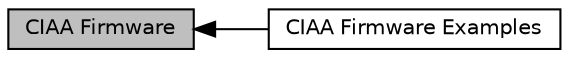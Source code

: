 digraph "CIAA Firmware"
{
  edge [fontname="Helvetica",fontsize="10",labelfontname="Helvetica",labelfontsize="10"];
  node [fontname="Helvetica",fontsize="10",shape=record];
  rankdir=LR;
  Node1 [label="CIAA Firmware Examples",height=0.2,width=0.4,color="black", fillcolor="white", style="filled",URL="$group___examples.html"];
  Node0 [label="CIAA Firmware",height=0.2,width=0.4,color="black", fillcolor="grey75", style="filled", fontcolor="black"];
  Node0->Node1 [shape=plaintext, dir="back", style="solid"];
}
